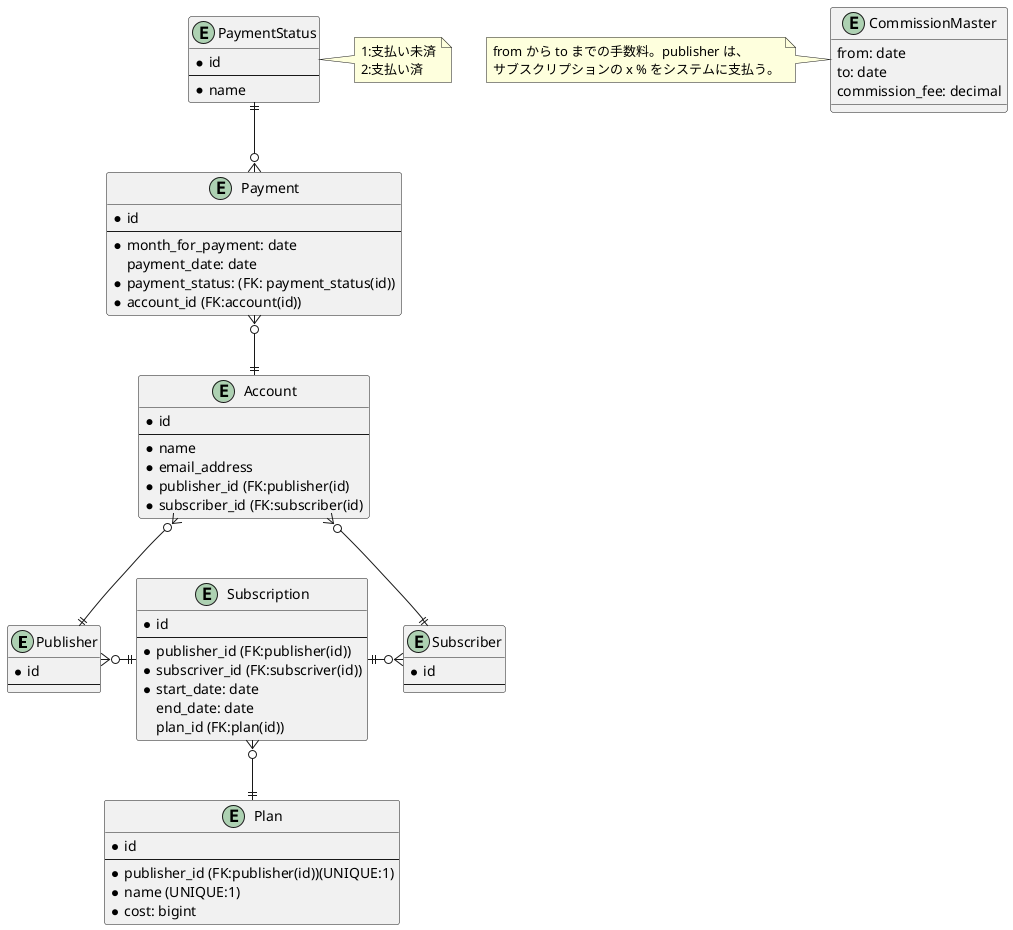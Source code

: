 @startuml

entity Publisher {
  *id
  --
}

entity Subscriber {
  * id
  --
}

entity Subscription {
  * id
  --
  * publisher_id (FK:publisher(id))
  * subscriver_id (FK:subscriver(id))
  * start_date: date
    end_date: date
    plan_id (FK:plan(id))
}

entity Plan {
  * id
  --
  * publisher_id (FK:publisher(id))(UNIQUE:1)
  * name (UNIQUE:1)
  * cost: bigint
}

entity Payment {
  * id
  --
  * month_for_payment: date
    payment_date: date
  * payment_status: (FK: payment_status(id))
  * account_id (FK:account(id))
}

entity Account {
  * id
  --
  * name
  * email_address
  * publisher_id (FK:publisher(id)
  * subscriber_id (FK:subscriber(id)
}

entity PaymentStatus {
  * id
  --
  * name
}

note right: 1:支払い未済\n2:支払い済

entity CommissionMaster {
  from: date
  to: date
  commission_fee: decimal
}

note left: from から to までの手数料。publisher は、\nサブスクリプションの x % をシステムに支払う。

Publisher }o-|| Subscription
Subscription ||-o{ Subscriber
Subscription }o--|| Plan
PaymentStatus ||--o{ Payment

Account }o--|| Publisher
Account }o--|| Subscriber

Payment }o--|| Account

@enduml

